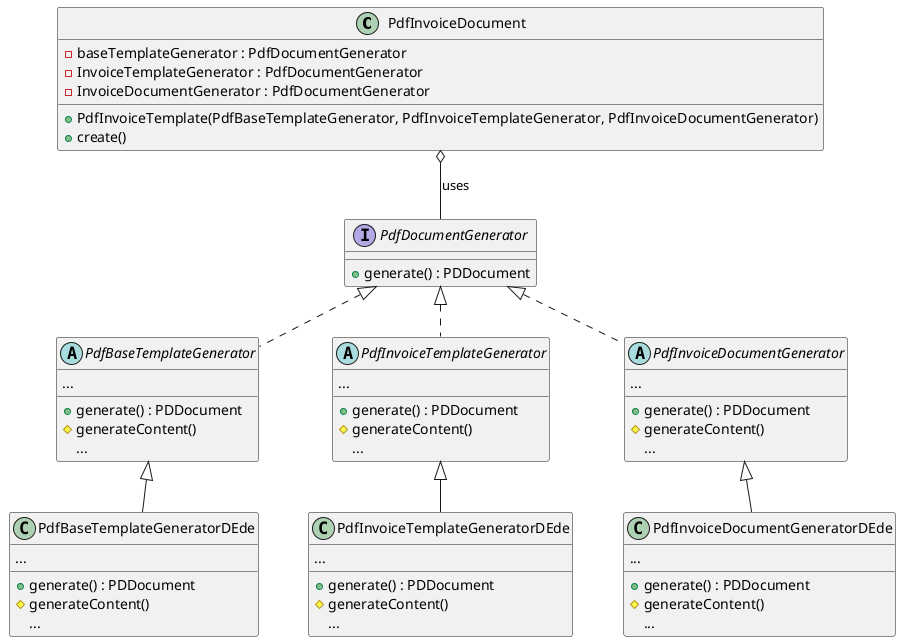 @startuml
skinparam nodesep 50
skinparam ranksep 50
skinparam class {
  BackgroundColor<<interface>> #ffccff
  BackgroundColor<<abstract>> #ccccff
}

class PdfInvoiceDocument {
    {field} - baseTemplateGenerator : PdfDocumentGenerator
    {field} - InvoiceTemplateGenerator : PdfDocumentGenerator
    {field} - InvoiceDocumentGenerator : PdfDocumentGenerator
     + PdfInvoiceTemplate(PdfBaseTemplateGenerator, PdfInvoiceTemplateGenerator, PdfInvoiceDocumentGenerator)
     + create()
}

interface PdfDocumentGenerator {
    + generate() : PDDocument
}

abstract class PdfBaseTemplateGenerator implements PdfDocumentGenerator {
    ...
    + generate() : PDDocument
    # generateContent()
    {method} ...
}
class PdfBaseTemplateGeneratorDEde extends PdfBaseTemplateGenerator {
    ...
    + generate() : PDDocument
    # generateContent()
    {method} ...
}

abstract class PdfInvoiceTemplateGenerator implements PdfDocumentGenerator {
    ...
    + generate() : PDDocument
    # generateContent()
    {method} ...
}
class PdfInvoiceTemplateGeneratorDEde extends PdfInvoiceTemplateGenerator {
    ...
    + generate() : PDDocument
    # generateContent()
    {method} ...
}
abstract class PdfInvoiceDocumentGenerator implements PdfDocumentGenerator {
    ...
    + generate() : PDDocument
    # generateContent()
    {method} ...
}
class PdfInvoiceDocumentGeneratorDEde extends PdfInvoiceDocumentGenerator {
    ...
    + generate() : PDDocument
    # generateContent()
    {method} ...
}

PdfInvoiceDocument o-- PdfDocumentGenerator : uses

@enduml